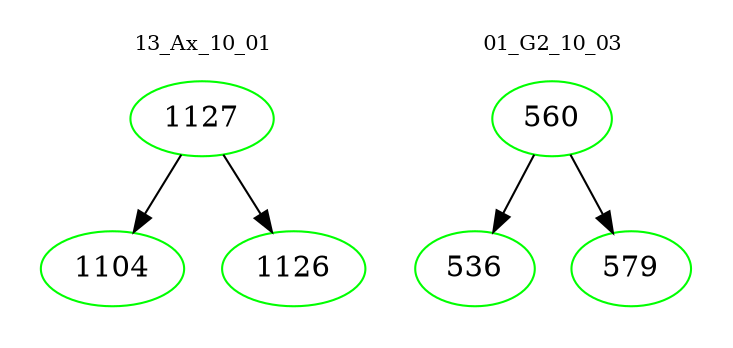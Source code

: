 digraph{
subgraph cluster_0 {
color = white
label = "13_Ax_10_01";
fontsize=10;
T0_1127 [label="1127", color="green"]
T0_1127 -> T0_1104 [color="black"]
T0_1104 [label="1104", color="green"]
T0_1127 -> T0_1126 [color="black"]
T0_1126 [label="1126", color="green"]
}
subgraph cluster_1 {
color = white
label = "01_G2_10_03";
fontsize=10;
T1_560 [label="560", color="green"]
T1_560 -> T1_536 [color="black"]
T1_536 [label="536", color="green"]
T1_560 -> T1_579 [color="black"]
T1_579 [label="579", color="green"]
}
}
